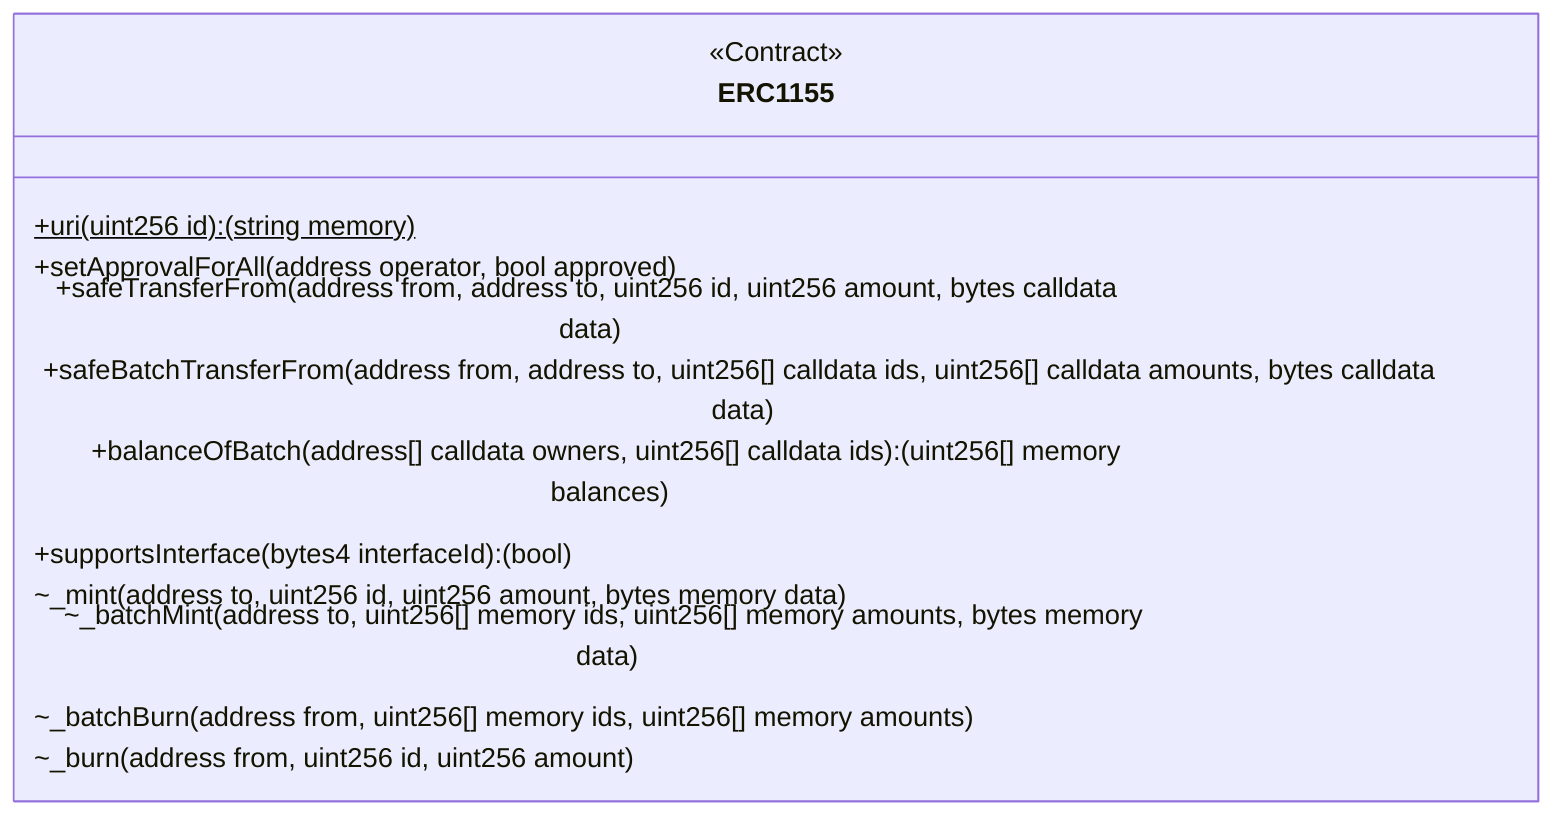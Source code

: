 classDiagram
  %% 240:7224:0
  class ERC1155 {
    <<Contract>>
    +uri(uint256 id): (string memory)$
    +setApprovalForAll(address operator, bool approved)
    +safeTransferFrom(address from, address to, uint256 id, uint256 amount, bytes calldata data)
    +safeBatchTransferFrom(address from, address to, uint256[] calldata ids, uint256[] calldata amounts, bytes calldata data)
    +balanceOfBatch(address[] calldata owners, uint256[] calldata ids): (uint256[] memory balances)
    +supportsInterface(bytes4 interfaceId): (bool)
    ~_mint(address to, uint256 id, uint256 amount, bytes memory data)
    ~_batchMint(address to, uint256[] memory ids, uint256[] memory amounts, bytes memory data)
    ~_batchBurn(address from, uint256[] memory ids, uint256[] memory amounts)
    ~_burn(address from, uint256 id, uint256 amount)
  }